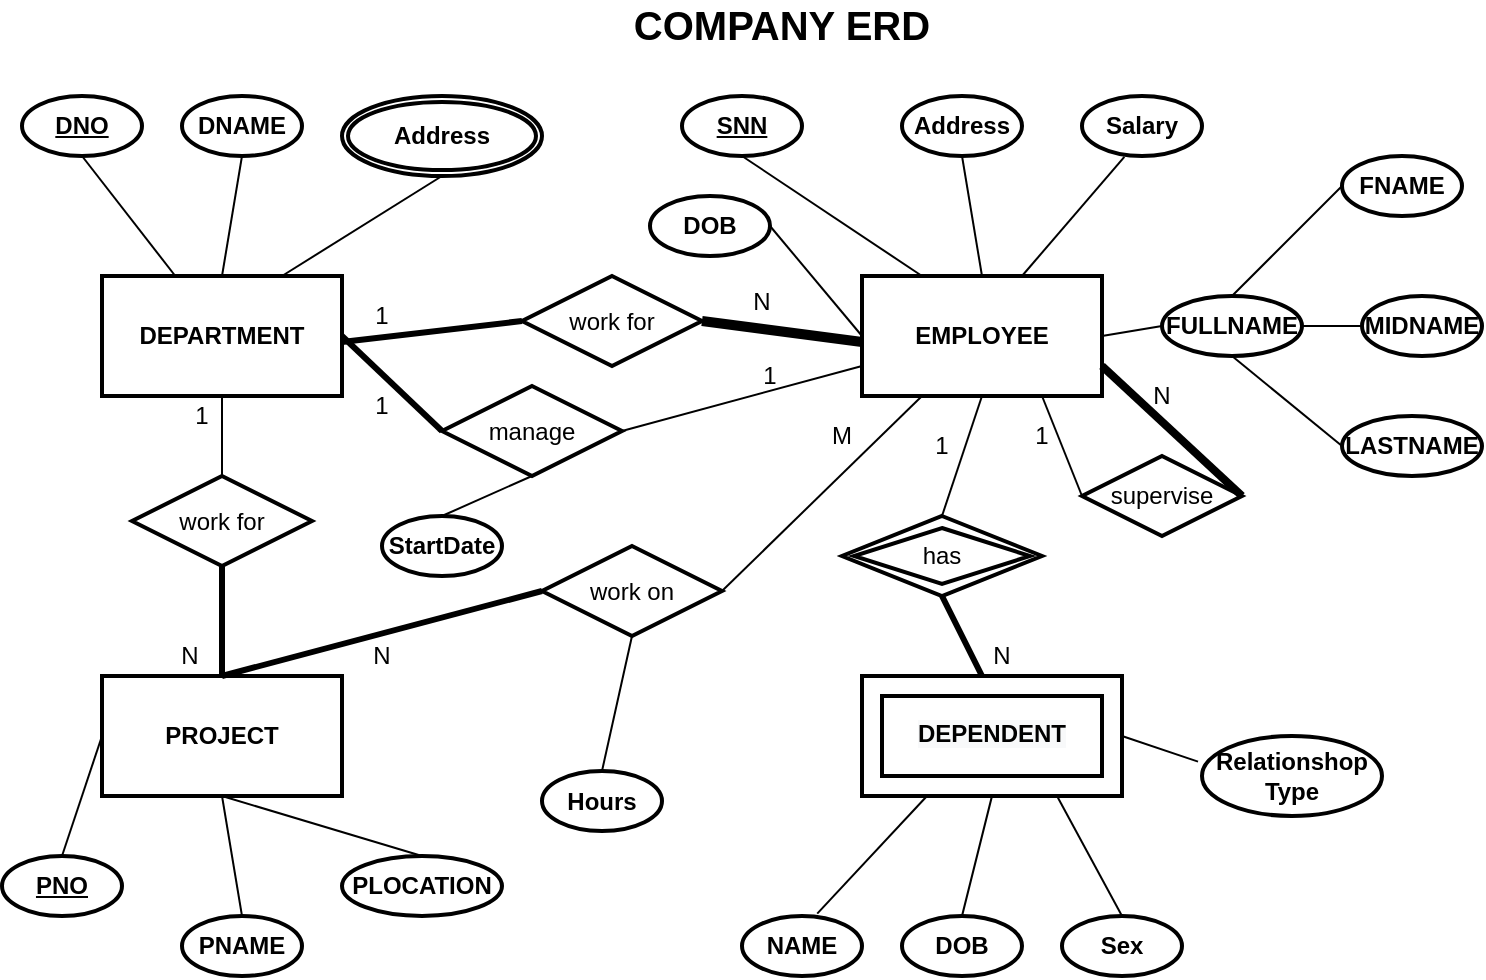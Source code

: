 <mxfile version="14.2.9" type="github">
  <diagram id="gM-KfmKpOGQFNjuGp4TH" name="Page-1">
    <mxGraphModel dx="471" dy="596" grid="1" gridSize="10" guides="1" tooltips="1" connect="1" arrows="1" fold="1" page="1" pageScale="1" pageWidth="827" pageHeight="1169" math="0" shadow="0">
      <root>
        <mxCell id="0" />
        <mxCell id="1" parent="0" />
        <mxCell id="UETRvJykPyKaAVXF0SqC-1" value="&lt;b&gt;DEPARTMENT&lt;/b&gt;" style="rounded=0;whiteSpace=wrap;html=1;strokeWidth=2;" vertex="1" parent="1">
          <mxGeometry x="80" y="140" width="120" height="60" as="geometry" />
        </mxCell>
        <mxCell id="UETRvJykPyKaAVXF0SqC-2" value="&lt;b&gt;EMPLOYEE&lt;/b&gt;" style="rounded=0;whiteSpace=wrap;html=1;strokeWidth=2;" vertex="1" parent="1">
          <mxGeometry x="460" y="140" width="120" height="60" as="geometry" />
        </mxCell>
        <mxCell id="UETRvJykPyKaAVXF0SqC-3" value="&lt;b&gt;PROJECT&lt;/b&gt;" style="rounded=0;whiteSpace=wrap;html=1;strokeWidth=2;" vertex="1" parent="1">
          <mxGeometry x="80" y="340" width="120" height="60" as="geometry" />
        </mxCell>
        <mxCell id="UETRvJykPyKaAVXF0SqC-5" value="DNO" style="ellipse;whiteSpace=wrap;html=1;strokeWidth=2;fontStyle=5" vertex="1" parent="1">
          <mxGeometry x="40" y="50" width="60" height="30" as="geometry" />
        </mxCell>
        <mxCell id="UETRvJykPyKaAVXF0SqC-6" value="DNAME" style="ellipse;whiteSpace=wrap;html=1;strokeWidth=2;fontStyle=1" vertex="1" parent="1">
          <mxGeometry x="120" y="50" width="60" height="30" as="geometry" />
        </mxCell>
        <mxCell id="UETRvJykPyKaAVXF0SqC-7" value="DOB" style="ellipse;whiteSpace=wrap;html=1;strokeWidth=2;fontStyle=1" vertex="1" parent="1">
          <mxGeometry x="354" y="100" width="60" height="30" as="geometry" />
        </mxCell>
        <mxCell id="UETRvJykPyKaAVXF0SqC-8" value="&lt;u&gt;SNN&lt;/u&gt;" style="ellipse;whiteSpace=wrap;html=1;strokeWidth=2;fontStyle=1" vertex="1" parent="1">
          <mxGeometry x="370" y="50" width="60" height="30" as="geometry" />
        </mxCell>
        <mxCell id="UETRvJykPyKaAVXF0SqC-9" value="Address" style="ellipse;whiteSpace=wrap;html=1;strokeWidth=2;fontStyle=1" vertex="1" parent="1">
          <mxGeometry x="480" y="50" width="60" height="30" as="geometry" />
        </mxCell>
        <mxCell id="UETRvJykPyKaAVXF0SqC-10" value="Salary" style="ellipse;whiteSpace=wrap;html=1;strokeWidth=2;fontStyle=1" vertex="1" parent="1">
          <mxGeometry x="570" y="50" width="60" height="30" as="geometry" />
        </mxCell>
        <mxCell id="UETRvJykPyKaAVXF0SqC-11" value="FULLNAME" style="ellipse;whiteSpace=wrap;html=1;strokeWidth=2;fontStyle=1" vertex="1" parent="1">
          <mxGeometry x="610" y="150" width="70" height="30" as="geometry" />
        </mxCell>
        <mxCell id="UETRvJykPyKaAVXF0SqC-12" value="FNAME" style="ellipse;whiteSpace=wrap;html=1;strokeWidth=2;fontStyle=1" vertex="1" parent="1">
          <mxGeometry x="700" y="80" width="60" height="30" as="geometry" />
        </mxCell>
        <mxCell id="UETRvJykPyKaAVXF0SqC-13" value="MIDNAME" style="ellipse;whiteSpace=wrap;html=1;strokeWidth=2;fontStyle=1" vertex="1" parent="1">
          <mxGeometry x="710" y="150" width="60" height="30" as="geometry" />
        </mxCell>
        <mxCell id="UETRvJykPyKaAVXF0SqC-14" value="LASTNAME" style="ellipse;whiteSpace=wrap;html=1;strokeWidth=2;fontStyle=1" vertex="1" parent="1">
          <mxGeometry x="700" y="210" width="70" height="30" as="geometry" />
        </mxCell>
        <mxCell id="UETRvJykPyKaAVXF0SqC-15" value="&lt;u&gt;PNO&lt;/u&gt;" style="ellipse;whiteSpace=wrap;html=1;strokeWidth=2;fontStyle=1" vertex="1" parent="1">
          <mxGeometry x="30" y="430" width="60" height="30" as="geometry" />
        </mxCell>
        <mxCell id="UETRvJykPyKaAVXF0SqC-16" value="PNAME" style="ellipse;whiteSpace=wrap;html=1;strokeWidth=2;fontStyle=1" vertex="1" parent="1">
          <mxGeometry x="120" y="460" width="60" height="30" as="geometry" />
        </mxCell>
        <mxCell id="UETRvJykPyKaAVXF0SqC-17" value="" style="endArrow=none;html=1;exitX=0.5;exitY=1;exitDx=0;exitDy=0;" edge="1" parent="1" source="UETRvJykPyKaAVXF0SqC-5" target="UETRvJykPyKaAVXF0SqC-1">
          <mxGeometry width="50" height="50" relative="1" as="geometry">
            <mxPoint x="90" y="280" as="sourcePoint" />
            <mxPoint x="140" y="230" as="targetPoint" />
          </mxGeometry>
        </mxCell>
        <mxCell id="UETRvJykPyKaAVXF0SqC-20" value="" style="endArrow=none;html=1;exitX=0.5;exitY=1;exitDx=0;exitDy=0;entryX=0.5;entryY=0;entryDx=0;entryDy=0;" edge="1" parent="1" source="UETRvJykPyKaAVXF0SqC-6" target="UETRvJykPyKaAVXF0SqC-1">
          <mxGeometry width="50" height="50" relative="1" as="geometry">
            <mxPoint x="80" y="90" as="sourcePoint" />
            <mxPoint x="126.667" y="150" as="targetPoint" />
          </mxGeometry>
        </mxCell>
        <mxCell id="UETRvJykPyKaAVXF0SqC-21" value="PLOCATION" style="ellipse;whiteSpace=wrap;html=1;strokeWidth=2;fontStyle=1" vertex="1" parent="1">
          <mxGeometry x="200" y="430" width="80" height="30" as="geometry" />
        </mxCell>
        <mxCell id="UETRvJykPyKaAVXF0SqC-22" value="" style="verticalLabelPosition=bottom;verticalAlign=top;html=1;shape=mxgraph.basic.frame;dx=10;strokeWidth=2;" vertex="1" parent="1">
          <mxGeometry x="460" y="340" width="130" height="60" as="geometry" />
        </mxCell>
        <mxCell id="UETRvJykPyKaAVXF0SqC-23" value="&lt;b style=&quot;color: rgb(0, 0, 0); font-family: helvetica; font-size: 12px; font-style: normal; letter-spacing: normal; text-indent: 0px; text-transform: none; word-spacing: 0px; background-color: rgb(248, 249, 250);&quot;&gt;DEPENDENT&lt;/b&gt;" style="text;whiteSpace=wrap;html=1;align=center;verticalAlign=middle;" vertex="1" parent="1">
          <mxGeometry x="470" y="350" width="110" height="37.5" as="geometry" />
        </mxCell>
        <mxCell id="UETRvJykPyKaAVXF0SqC-24" value="NAME" style="ellipse;whiteSpace=wrap;html=1;strokeWidth=2;fontStyle=1" vertex="1" parent="1">
          <mxGeometry x="400" y="460" width="60" height="30" as="geometry" />
        </mxCell>
        <mxCell id="UETRvJykPyKaAVXF0SqC-25" value="DOB" style="ellipse;whiteSpace=wrap;html=1;strokeWidth=2;fontStyle=1" vertex="1" parent="1">
          <mxGeometry x="480" y="460" width="60" height="30" as="geometry" />
        </mxCell>
        <mxCell id="UETRvJykPyKaAVXF0SqC-26" value="Sex" style="ellipse;whiteSpace=wrap;html=1;strokeWidth=2;fontStyle=1" vertex="1" parent="1">
          <mxGeometry x="560" y="460" width="60" height="30" as="geometry" />
        </mxCell>
        <mxCell id="UETRvJykPyKaAVXF0SqC-27" value="Relationshop Type" style="ellipse;whiteSpace=wrap;html=1;strokeWidth=2;fontStyle=1" vertex="1" parent="1">
          <mxGeometry x="630" y="370" width="90" height="40" as="geometry" />
        </mxCell>
        <mxCell id="UETRvJykPyKaAVXF0SqC-28" value="" style="endArrow=none;html=1;exitX=0.5;exitY=1;exitDx=0;exitDy=0;" edge="1" parent="1" source="UETRvJykPyKaAVXF0SqC-9">
          <mxGeometry width="50" height="50" relative="1" as="geometry">
            <mxPoint x="470" y="190" as="sourcePoint" />
            <mxPoint x="520" y="140" as="targetPoint" />
          </mxGeometry>
        </mxCell>
        <mxCell id="UETRvJykPyKaAVXF0SqC-29" value="" style="endArrow=none;html=1;exitX=0.353;exitY=1.013;exitDx=0;exitDy=0;exitPerimeter=0;" edge="1" parent="1" source="UETRvJykPyKaAVXF0SqC-10">
          <mxGeometry width="50" height="50" relative="1" as="geometry">
            <mxPoint x="480" y="200" as="sourcePoint" />
            <mxPoint x="540" y="140" as="targetPoint" />
          </mxGeometry>
        </mxCell>
        <mxCell id="UETRvJykPyKaAVXF0SqC-30" value="" style="endArrow=none;html=1;entryX=1;entryY=0.5;entryDx=0;entryDy=0;exitX=0;exitY=0.5;exitDx=0;exitDy=0;" edge="1" parent="1" source="UETRvJykPyKaAVXF0SqC-11" target="UETRvJykPyKaAVXF0SqC-2">
          <mxGeometry width="50" height="50" relative="1" as="geometry">
            <mxPoint x="490" y="210" as="sourcePoint" />
            <mxPoint x="540" y="160" as="targetPoint" />
          </mxGeometry>
        </mxCell>
        <mxCell id="UETRvJykPyKaAVXF0SqC-31" value="" style="endArrow=none;html=1;exitX=0.5;exitY=1;exitDx=0;exitDy=0;entryX=0.25;entryY=0;entryDx=0;entryDy=0;" edge="1" parent="1" source="UETRvJykPyKaAVXF0SqC-8" target="UETRvJykPyKaAVXF0SqC-2">
          <mxGeometry width="50" height="50" relative="1" as="geometry">
            <mxPoint x="500" y="220" as="sourcePoint" />
            <mxPoint x="550" y="170" as="targetPoint" />
          </mxGeometry>
        </mxCell>
        <mxCell id="UETRvJykPyKaAVXF0SqC-32" value="" style="endArrow=none;html=1;exitX=1;exitY=0.5;exitDx=0;exitDy=0;" edge="1" parent="1" source="UETRvJykPyKaAVXF0SqC-7">
          <mxGeometry width="50" height="50" relative="1" as="geometry">
            <mxPoint x="510" y="230" as="sourcePoint" />
            <mxPoint x="460" y="170" as="targetPoint" />
          </mxGeometry>
        </mxCell>
        <mxCell id="UETRvJykPyKaAVXF0SqC-34" value="" style="endArrow=none;html=1;entryX=0.5;entryY=0;entryDx=0;entryDy=0;exitX=0;exitY=0.5;exitDx=0;exitDy=0;" edge="1" parent="1" source="UETRvJykPyKaAVXF0SqC-12" target="UETRvJykPyKaAVXF0SqC-11">
          <mxGeometry width="50" height="50" relative="1" as="geometry">
            <mxPoint x="530" y="250" as="sourcePoint" />
            <mxPoint x="580" y="200" as="targetPoint" />
          </mxGeometry>
        </mxCell>
        <mxCell id="UETRvJykPyKaAVXF0SqC-35" value="" style="endArrow=none;html=1;entryX=1;entryY=0.5;entryDx=0;entryDy=0;" edge="1" parent="1" source="UETRvJykPyKaAVXF0SqC-13" target="UETRvJykPyKaAVXF0SqC-11">
          <mxGeometry width="50" height="50" relative="1" as="geometry">
            <mxPoint x="700" y="105" as="sourcePoint" />
            <mxPoint x="680" y="175" as="targetPoint" />
          </mxGeometry>
        </mxCell>
        <mxCell id="UETRvJykPyKaAVXF0SqC-36" value="" style="endArrow=none;html=1;entryX=0.5;entryY=1;entryDx=0;entryDy=0;exitX=0;exitY=0.5;exitDx=0;exitDy=0;" edge="1" parent="1" source="UETRvJykPyKaAVXF0SqC-14" target="UETRvJykPyKaAVXF0SqC-11">
          <mxGeometry width="50" height="50" relative="1" as="geometry">
            <mxPoint x="720" y="115" as="sourcePoint" />
            <mxPoint x="700" y="185" as="targetPoint" />
          </mxGeometry>
        </mxCell>
        <mxCell id="UETRvJykPyKaAVXF0SqC-37" value="" style="endArrow=none;html=1;entryX=1;entryY=0.5;entryDx=0;entryDy=0;exitX=-0.022;exitY=0.32;exitDx=0;exitDy=0;entryPerimeter=0;exitPerimeter=0;" edge="1" parent="1" source="UETRvJykPyKaAVXF0SqC-27" target="UETRvJykPyKaAVXF0SqC-22">
          <mxGeometry width="50" height="50" relative="1" as="geometry">
            <mxPoint x="730" y="125" as="sourcePoint" />
            <mxPoint x="710" y="195" as="targetPoint" />
          </mxGeometry>
        </mxCell>
        <mxCell id="UETRvJykPyKaAVXF0SqC-38" value="" style="endArrow=none;html=1;entryX=0;entryY=0;entryDx=97.5;entryDy=60;entryPerimeter=0;exitX=0.5;exitY=0;exitDx=0;exitDy=0;" edge="1" parent="1" source="UETRvJykPyKaAVXF0SqC-26" target="UETRvJykPyKaAVXF0SqC-22">
          <mxGeometry width="50" height="50" relative="1" as="geometry">
            <mxPoint x="590" y="450" as="sourcePoint" />
            <mxPoint x="600" y="380" as="targetPoint" />
          </mxGeometry>
        </mxCell>
        <mxCell id="UETRvJykPyKaAVXF0SqC-39" value="" style="endArrow=none;html=1;entryX=0.5;entryY=1;entryDx=0;entryDy=0;exitX=0.5;exitY=0;exitDx=0;exitDy=0;entryPerimeter=0;" edge="1" parent="1" source="UETRvJykPyKaAVXF0SqC-25" target="UETRvJykPyKaAVXF0SqC-22">
          <mxGeometry width="50" height="50" relative="1" as="geometry">
            <mxPoint x="648.02" y="402.8" as="sourcePoint" />
            <mxPoint x="610" y="390" as="targetPoint" />
          </mxGeometry>
        </mxCell>
        <mxCell id="UETRvJykPyKaAVXF0SqC-40" value="" style="endArrow=none;html=1;entryX=0;entryY=0;entryDx=32.5;entryDy=60;exitX=0.627;exitY=-0.04;exitDx=0;exitDy=0;entryPerimeter=0;exitPerimeter=0;" edge="1" parent="1" source="UETRvJykPyKaAVXF0SqC-24" target="UETRvJykPyKaAVXF0SqC-22">
          <mxGeometry width="50" height="50" relative="1" as="geometry">
            <mxPoint x="658.02" y="412.8" as="sourcePoint" />
            <mxPoint x="620" y="400" as="targetPoint" />
          </mxGeometry>
        </mxCell>
        <mxCell id="UETRvJykPyKaAVXF0SqC-41" value="" style="endArrow=none;html=1;exitX=0.5;exitY=0;exitDx=0;exitDy=0;entryX=0;entryY=0.5;entryDx=0;entryDy=0;" edge="1" parent="1" source="UETRvJykPyKaAVXF0SqC-15" target="UETRvJykPyKaAVXF0SqC-3">
          <mxGeometry width="50" height="50" relative="1" as="geometry">
            <mxPoint x="160" y="410" as="sourcePoint" />
            <mxPoint x="210" y="360" as="targetPoint" />
          </mxGeometry>
        </mxCell>
        <mxCell id="UETRvJykPyKaAVXF0SqC-43" value="" style="endArrow=none;html=1;exitX=0.5;exitY=0;exitDx=0;exitDy=0;entryX=0.5;entryY=1;entryDx=0;entryDy=0;" edge="1" parent="1" source="UETRvJykPyKaAVXF0SqC-16" target="UETRvJykPyKaAVXF0SqC-3">
          <mxGeometry width="50" height="50" relative="1" as="geometry">
            <mxPoint x="80" y="410" as="sourcePoint" />
            <mxPoint x="140" y="410" as="targetPoint" />
          </mxGeometry>
        </mxCell>
        <mxCell id="UETRvJykPyKaAVXF0SqC-45" value="" style="endArrow=none;html=1;exitX=0.5;exitY=0;exitDx=0;exitDy=0;entryX=0.5;entryY=1;entryDx=0;entryDy=0;" edge="1" parent="1" source="UETRvJykPyKaAVXF0SqC-21" target="UETRvJykPyKaAVXF0SqC-3">
          <mxGeometry width="50" height="50" relative="1" as="geometry">
            <mxPoint x="160" y="470" as="sourcePoint" />
            <mxPoint x="150" y="410" as="targetPoint" />
          </mxGeometry>
        </mxCell>
        <mxCell id="UETRvJykPyKaAVXF0SqC-46" value="&lt;b&gt;Address&lt;/b&gt;" style="ellipse;shape=doubleEllipse;margin=3;whiteSpace=wrap;html=1;align=center;strokeWidth=2;" vertex="1" parent="1">
          <mxGeometry x="200" y="50" width="100" height="40" as="geometry" />
        </mxCell>
        <mxCell id="UETRvJykPyKaAVXF0SqC-47" value="" style="endArrow=none;html=1;rounded=0;exitX=0.75;exitY=0;exitDx=0;exitDy=0;entryX=0.5;entryY=1;entryDx=0;entryDy=0;" edge="1" parent="1" source="UETRvJykPyKaAVXF0SqC-1" target="UETRvJykPyKaAVXF0SqC-46">
          <mxGeometry relative="1" as="geometry">
            <mxPoint x="170" y="70" as="sourcePoint" />
            <mxPoint x="330" y="70" as="targetPoint" />
          </mxGeometry>
        </mxCell>
        <mxCell id="UETRvJykPyKaAVXF0SqC-48" value="work for" style="shape=rhombus;perimeter=rhombusPerimeter;whiteSpace=wrap;html=1;align=center;strokeWidth=2;" vertex="1" parent="1">
          <mxGeometry x="290" y="140" width="90" height="45" as="geometry" />
        </mxCell>
        <mxCell id="UETRvJykPyKaAVXF0SqC-49" value="" style="endArrow=none;html=1;rounded=0;entryX=0;entryY=0.5;entryDx=0;entryDy=0;strokeWidth=3;" edge="1" parent="1" target="UETRvJykPyKaAVXF0SqC-48">
          <mxGeometry relative="1" as="geometry">
            <mxPoint x="200" y="173" as="sourcePoint" />
            <mxPoint x="330" y="70" as="targetPoint" />
          </mxGeometry>
        </mxCell>
        <mxCell id="UETRvJykPyKaAVXF0SqC-50" value="" style="endArrow=none;html=1;rounded=0;exitX=1;exitY=0.5;exitDx=0;exitDy=0;fontStyle=1;strokeWidth=5;" edge="1" parent="1" source="UETRvJykPyKaAVXF0SqC-48">
          <mxGeometry relative="1" as="geometry">
            <mxPoint x="170" y="70" as="sourcePoint" />
            <mxPoint x="460" y="173" as="targetPoint" />
          </mxGeometry>
        </mxCell>
        <mxCell id="UETRvJykPyKaAVXF0SqC-51" value="N" style="text;html=1;strokeColor=none;fillColor=none;align=center;verticalAlign=middle;whiteSpace=wrap;rounded=0;" vertex="1" parent="1">
          <mxGeometry x="390" y="142.5" width="40" height="20" as="geometry" />
        </mxCell>
        <mxCell id="UETRvJykPyKaAVXF0SqC-53" value="1" style="text;html=1;strokeColor=none;fillColor=none;align=center;verticalAlign=middle;whiteSpace=wrap;rounded=0;" vertex="1" parent="1">
          <mxGeometry x="200" y="150" width="40" height="20" as="geometry" />
        </mxCell>
        <mxCell id="UETRvJykPyKaAVXF0SqC-54" value="work on&lt;br&gt;" style="shape=rhombus;perimeter=rhombusPerimeter;whiteSpace=wrap;html=1;align=center;strokeWidth=2;" vertex="1" parent="1">
          <mxGeometry x="300" y="275" width="90" height="45" as="geometry" />
        </mxCell>
        <mxCell id="UETRvJykPyKaAVXF0SqC-55" value="" style="endArrow=none;html=1;rounded=0;entryX=0;entryY=0.5;entryDx=0;entryDy=0;exitX=0.5;exitY=0;exitDx=0;exitDy=0;strokeWidth=3;" edge="1" parent="1" source="UETRvJykPyKaAVXF0SqC-3" target="UETRvJykPyKaAVXF0SqC-54">
          <mxGeometry relative="1" as="geometry">
            <mxPoint x="170" y="300" as="sourcePoint" />
            <mxPoint x="330" y="300" as="targetPoint" />
          </mxGeometry>
        </mxCell>
        <mxCell id="UETRvJykPyKaAVXF0SqC-56" value="" style="endArrow=none;html=1;rounded=0;entryX=0.25;entryY=1;entryDx=0;entryDy=0;exitX=1;exitY=0.5;exitDx=0;exitDy=0;" edge="1" parent="1" source="UETRvJykPyKaAVXF0SqC-54" target="UETRvJykPyKaAVXF0SqC-2">
          <mxGeometry relative="1" as="geometry">
            <mxPoint x="170" y="300" as="sourcePoint" />
            <mxPoint x="330" y="300" as="targetPoint" />
          </mxGeometry>
        </mxCell>
        <mxCell id="UETRvJykPyKaAVXF0SqC-58" value="Hours" style="ellipse;whiteSpace=wrap;html=1;strokeWidth=2;fontStyle=1" vertex="1" parent="1">
          <mxGeometry x="300" y="387.5" width="60" height="30" as="geometry" />
        </mxCell>
        <mxCell id="UETRvJykPyKaAVXF0SqC-59" value="" style="endArrow=none;html=1;rounded=0;entryX=0.5;entryY=1;entryDx=0;entryDy=0;exitX=0.5;exitY=0;exitDx=0;exitDy=0;" edge="1" parent="1" source="UETRvJykPyKaAVXF0SqC-58" target="UETRvJykPyKaAVXF0SqC-54">
          <mxGeometry relative="1" as="geometry">
            <mxPoint x="280" y="300" as="sourcePoint" />
            <mxPoint x="440" y="300" as="targetPoint" />
          </mxGeometry>
        </mxCell>
        <mxCell id="UETRvJykPyKaAVXF0SqC-60" value="M" style="text;html=1;strokeColor=none;fillColor=none;align=center;verticalAlign=middle;whiteSpace=wrap;rounded=0;" vertex="1" parent="1">
          <mxGeometry x="430" y="210" width="40" height="20" as="geometry" />
        </mxCell>
        <mxCell id="UETRvJykPyKaAVXF0SqC-61" value="N" style="text;html=1;strokeColor=none;fillColor=none;align=center;verticalAlign=middle;whiteSpace=wrap;rounded=0;" vertex="1" parent="1">
          <mxGeometry x="200" y="320" width="40" height="20" as="geometry" />
        </mxCell>
        <mxCell id="UETRvJykPyKaAVXF0SqC-62" value="supervise" style="shape=rhombus;perimeter=rhombusPerimeter;whiteSpace=wrap;html=1;align=center;strokeWidth=2;" vertex="1" parent="1">
          <mxGeometry x="570" y="230" width="80" height="40" as="geometry" />
        </mxCell>
        <mxCell id="UETRvJykPyKaAVXF0SqC-64" value="" style="endArrow=none;html=1;rounded=0;entryX=0;entryY=0.5;entryDx=0;entryDy=0;exitX=0.75;exitY=1;exitDx=0;exitDy=0;" edge="1" parent="1" source="UETRvJykPyKaAVXF0SqC-2" target="UETRvJykPyKaAVXF0SqC-62">
          <mxGeometry relative="1" as="geometry">
            <mxPoint x="340" y="300" as="sourcePoint" />
            <mxPoint x="500" y="300" as="targetPoint" />
          </mxGeometry>
        </mxCell>
        <mxCell id="UETRvJykPyKaAVXF0SqC-65" value="" style="endArrow=none;html=1;rounded=0;entryX=1;entryY=0.5;entryDx=0;entryDy=0;exitX=1;exitY=0.75;exitDx=0;exitDy=0;strokeWidth=4;" edge="1" parent="1" source="UETRvJykPyKaAVXF0SqC-2" target="UETRvJykPyKaAVXF0SqC-62">
          <mxGeometry relative="1" as="geometry">
            <mxPoint x="340" y="300" as="sourcePoint" />
            <mxPoint x="500" y="300" as="targetPoint" />
          </mxGeometry>
        </mxCell>
        <mxCell id="UETRvJykPyKaAVXF0SqC-66" value="1" style="text;html=1;strokeColor=none;fillColor=none;align=center;verticalAlign=middle;whiteSpace=wrap;rounded=0;" vertex="1" parent="1">
          <mxGeometry x="530" y="210" width="40" height="20" as="geometry" />
        </mxCell>
        <mxCell id="UETRvJykPyKaAVXF0SqC-67" value="N" style="text;html=1;strokeColor=none;fillColor=none;align=center;verticalAlign=middle;whiteSpace=wrap;rounded=0;" vertex="1" parent="1">
          <mxGeometry x="590" y="190" width="40" height="20" as="geometry" />
        </mxCell>
        <mxCell id="UETRvJykPyKaAVXF0SqC-69" value="" style="endArrow=none;html=1;rounded=0;entryX=0.5;entryY=1;entryDx=0;entryDy=0;strokeWidth=3;" edge="1" parent="1" target="UETRvJykPyKaAVXF0SqC-70">
          <mxGeometry relative="1" as="geometry">
            <mxPoint x="520" y="340" as="sourcePoint" />
            <mxPoint x="520" y="290" as="targetPoint" />
          </mxGeometry>
        </mxCell>
        <mxCell id="UETRvJykPyKaAVXF0SqC-70" value="has" style="shape=rhombus;double=1;perimeter=rhombusPerimeter;whiteSpace=wrap;html=1;align=center;strokeWidth=2;" vertex="1" parent="1">
          <mxGeometry x="450" y="260" width="100" height="40" as="geometry" />
        </mxCell>
        <mxCell id="UETRvJykPyKaAVXF0SqC-71" value="" style="endArrow=none;html=1;rounded=0;entryX=0.5;entryY=1;entryDx=0;entryDy=0;exitX=0.5;exitY=0;exitDx=0;exitDy=0;" edge="1" parent="1" source="UETRvJykPyKaAVXF0SqC-70" target="UETRvJykPyKaAVXF0SqC-2">
          <mxGeometry relative="1" as="geometry">
            <mxPoint x="340" y="300" as="sourcePoint" />
            <mxPoint x="500" y="300" as="targetPoint" />
          </mxGeometry>
        </mxCell>
        <mxCell id="UETRvJykPyKaAVXF0SqC-72" value="1" style="text;html=1;strokeColor=none;fillColor=none;align=center;verticalAlign=middle;whiteSpace=wrap;rounded=0;" vertex="1" parent="1">
          <mxGeometry x="480" y="215" width="40" height="20" as="geometry" />
        </mxCell>
        <mxCell id="UETRvJykPyKaAVXF0SqC-73" value="N" style="text;html=1;strokeColor=none;fillColor=none;align=center;verticalAlign=middle;whiteSpace=wrap;rounded=0;" vertex="1" parent="1">
          <mxGeometry x="510" y="320" width="40" height="20" as="geometry" />
        </mxCell>
        <mxCell id="UETRvJykPyKaAVXF0SqC-74" value="manage" style="shape=rhombus;perimeter=rhombusPerimeter;whiteSpace=wrap;html=1;align=center;strokeWidth=2;" vertex="1" parent="1">
          <mxGeometry x="250" y="195" width="90" height="45" as="geometry" />
        </mxCell>
        <mxCell id="UETRvJykPyKaAVXF0SqC-75" value="" style="endArrow=none;html=1;rounded=0;entryX=0;entryY=0.75;entryDx=0;entryDy=0;exitX=1;exitY=0.5;exitDx=0;exitDy=0;" edge="1" parent="1" source="UETRvJykPyKaAVXF0SqC-74" target="UETRvJykPyKaAVXF0SqC-2">
          <mxGeometry relative="1" as="geometry">
            <mxPoint x="340" y="300" as="sourcePoint" />
            <mxPoint x="500" y="300" as="targetPoint" />
          </mxGeometry>
        </mxCell>
        <mxCell id="UETRvJykPyKaAVXF0SqC-76" value="" style="endArrow=none;html=1;rounded=0;exitX=0;exitY=0.5;exitDx=0;exitDy=0;entryX=0;entryY=1;entryDx=0;entryDy=0;strokeWidth=3;" edge="1" parent="1" source="UETRvJykPyKaAVXF0SqC-74" target="UETRvJykPyKaAVXF0SqC-53">
          <mxGeometry relative="1" as="geometry">
            <mxPoint x="340" y="300" as="sourcePoint" />
            <mxPoint x="500" y="300" as="targetPoint" />
          </mxGeometry>
        </mxCell>
        <mxCell id="UETRvJykPyKaAVXF0SqC-77" value="1" style="text;html=1;strokeColor=none;fillColor=none;align=center;verticalAlign=middle;whiteSpace=wrap;rounded=0;" vertex="1" parent="1">
          <mxGeometry x="200" y="195" width="40" height="20" as="geometry" />
        </mxCell>
        <mxCell id="UETRvJykPyKaAVXF0SqC-78" value="1" style="text;html=1;strokeColor=none;fillColor=none;align=center;verticalAlign=middle;whiteSpace=wrap;rounded=0;" vertex="1" parent="1">
          <mxGeometry x="394" y="180" width="40" height="20" as="geometry" />
        </mxCell>
        <mxCell id="UETRvJykPyKaAVXF0SqC-79" value="StartDate" style="ellipse;whiteSpace=wrap;html=1;strokeWidth=2;fontStyle=1" vertex="1" parent="1">
          <mxGeometry x="220" y="260" width="60" height="30" as="geometry" />
        </mxCell>
        <mxCell id="UETRvJykPyKaAVXF0SqC-80" value="" style="endArrow=none;html=1;rounded=0;exitX=0.5;exitY=1;exitDx=0;exitDy=0;entryX=0.5;entryY=0;entryDx=0;entryDy=0;" edge="1" parent="1" source="UETRvJykPyKaAVXF0SqC-74" target="UETRvJykPyKaAVXF0SqC-79">
          <mxGeometry relative="1" as="geometry">
            <mxPoint x="310" y="300" as="sourcePoint" />
            <mxPoint x="470" y="300" as="targetPoint" />
          </mxGeometry>
        </mxCell>
        <mxCell id="UETRvJykPyKaAVXF0SqC-81" value="work for" style="shape=rhombus;perimeter=rhombusPerimeter;whiteSpace=wrap;html=1;align=center;strokeWidth=2;" vertex="1" parent="1">
          <mxGeometry x="95" y="240" width="90" height="45" as="geometry" />
        </mxCell>
        <mxCell id="UETRvJykPyKaAVXF0SqC-82" value="" style="endArrow=none;html=1;rounded=0;exitX=0.5;exitY=1;exitDx=0;exitDy=0;entryX=0.5;entryY=0;entryDx=0;entryDy=0;strokeWidth=3;" edge="1" parent="1" source="UETRvJykPyKaAVXF0SqC-81" target="UETRvJykPyKaAVXF0SqC-3">
          <mxGeometry relative="1" as="geometry">
            <mxPoint x="70" y="300" as="sourcePoint" />
            <mxPoint x="230" y="300" as="targetPoint" />
          </mxGeometry>
        </mxCell>
        <mxCell id="UETRvJykPyKaAVXF0SqC-83" value="" style="endArrow=none;html=1;rounded=0;exitX=0.5;exitY=1;exitDx=0;exitDy=0;entryX=0.5;entryY=0;entryDx=0;entryDy=0;" edge="1" parent="1" source="UETRvJykPyKaAVXF0SqC-1" target="UETRvJykPyKaAVXF0SqC-81">
          <mxGeometry relative="1" as="geometry">
            <mxPoint x="70" y="300" as="sourcePoint" />
            <mxPoint x="230" y="300" as="targetPoint" />
          </mxGeometry>
        </mxCell>
        <mxCell id="UETRvJykPyKaAVXF0SqC-84" value="1" style="text;html=1;strokeColor=none;fillColor=none;align=center;verticalAlign=middle;whiteSpace=wrap;rounded=0;" vertex="1" parent="1">
          <mxGeometry x="110" y="200" width="40" height="20" as="geometry" />
        </mxCell>
        <mxCell id="UETRvJykPyKaAVXF0SqC-85" value="N" style="text;html=1;strokeColor=none;fillColor=none;align=center;verticalAlign=middle;whiteSpace=wrap;rounded=0;" vertex="1" parent="1">
          <mxGeometry x="104" y="320" width="40" height="20" as="geometry" />
        </mxCell>
        <mxCell id="UETRvJykPyKaAVXF0SqC-86" value="&lt;b style=&quot;font-size: 20px;&quot;&gt;COMPANY ERD&lt;/b&gt;" style="text;html=1;strokeColor=none;fillColor=none;align=center;verticalAlign=middle;whiteSpace=wrap;rounded=0;fontSize=20;" vertex="1" parent="1">
          <mxGeometry x="320" y="4" width="200" height="20" as="geometry" />
        </mxCell>
      </root>
    </mxGraphModel>
  </diagram>
</mxfile>
